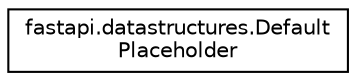 digraph "Graphical Class Hierarchy"
{
 // LATEX_PDF_SIZE
  edge [fontname="Helvetica",fontsize="10",labelfontname="Helvetica",labelfontsize="10"];
  node [fontname="Helvetica",fontsize="10",shape=record];
  rankdir="LR";
  Node0 [label="fastapi.datastructures.Default\lPlaceholder",height=0.2,width=0.4,color="black", fillcolor="white", style="filled",URL="$classfastapi_1_1datastructures_1_1DefaultPlaceholder.html",tooltip=" "];
}
